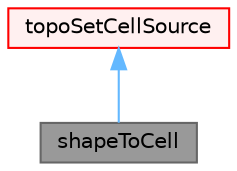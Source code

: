 digraph "shapeToCell"
{
 // LATEX_PDF_SIZE
  bgcolor="transparent";
  edge [fontname=Helvetica,fontsize=10,labelfontname=Helvetica,labelfontsize=10];
  node [fontname=Helvetica,fontsize=10,shape=box,height=0.2,width=0.4];
  Node1 [id="Node000001",label="shapeToCell",height=0.2,width=0.4,color="gray40", fillcolor="grey60", style="filled", fontcolor="black",tooltip="A topoSetCellSource to select cells based on the type of their cell shapes."];
  Node2 -> Node1 [id="edge1_Node000001_Node000002",dir="back",color="steelblue1",style="solid",tooltip=" "];
  Node2 [id="Node000002",label="topoSetCellSource",height=0.2,width=0.4,color="red", fillcolor="#FFF0F0", style="filled",URL="$classFoam_1_1topoSetCellSource.html",tooltip="The topoSetCellSource is a intermediate class for handling topoSet sources for selecting cells."];
}
